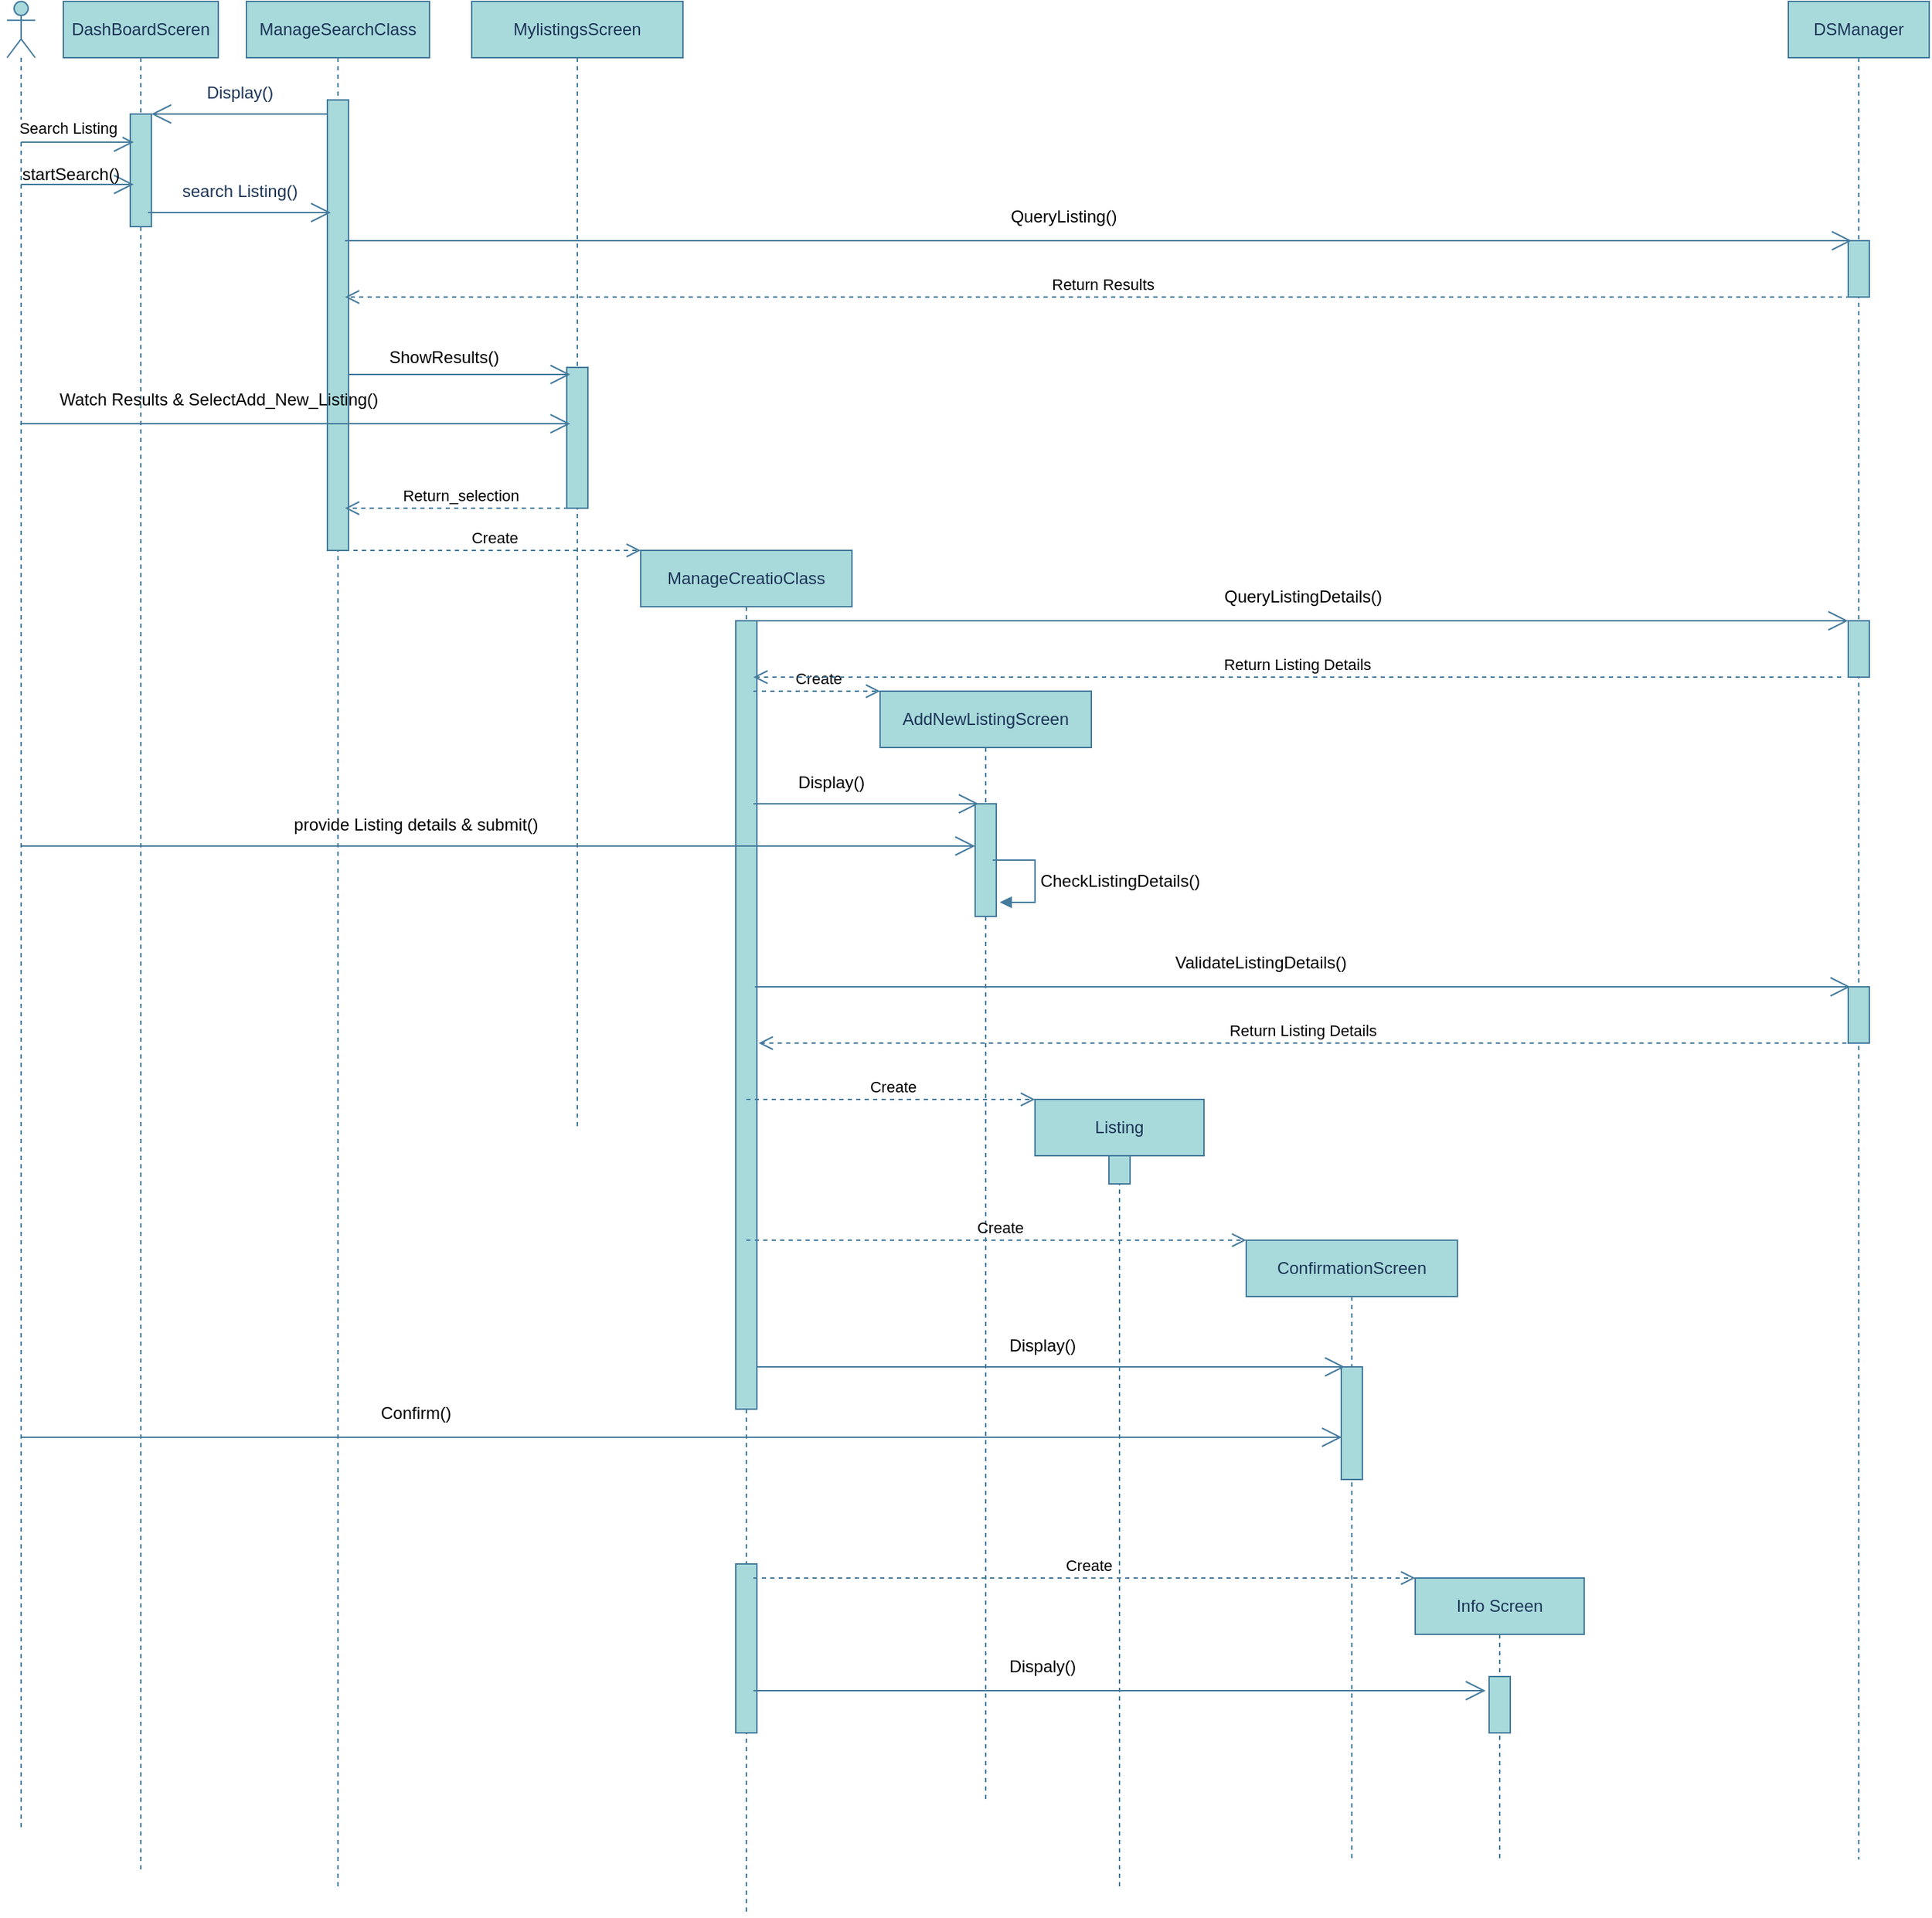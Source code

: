 <mxfile version="26.2.15">
  <diagram name="Page-1" id="OTyQowUpZu3w2dGypzag">
    <mxGraphModel dx="2562" dy="1320" grid="1" gridSize="10" guides="1" tooltips="1" connect="1" arrows="1" fold="1" page="1" pageScale="1" pageWidth="850" pageHeight="1100" math="0" shadow="0">
      <root>
        <mxCell id="0" />
        <mxCell id="1" parent="0" />
        <mxCell id="1cOycNBSY7dRPkyLN_TB-2" value="DashBoardSceren" style="shape=umlLifeline;perimeter=lifelinePerimeter;whiteSpace=wrap;html=1;container=1;dropTarget=0;collapsible=0;recursiveResize=0;outlineConnect=0;portConstraint=eastwest;newEdgeStyle={&quot;curved&quot;:0,&quot;rounded&quot;:0};labelBackgroundColor=none;fillColor=#A8DADC;strokeColor=#457B9D;fontColor=#1D3557;" parent="1" vertex="1">
          <mxGeometry x="50" width="110" height="1330" as="geometry" />
        </mxCell>
        <mxCell id="1cOycNBSY7dRPkyLN_TB-24" value="" style="html=1;points=[[0,0,0,0,5],[0,1,0,0,-5],[1,0,0,0,5],[1,1,0,0,-5]];perimeter=orthogonalPerimeter;outlineConnect=0;targetShapes=umlLifeline;portConstraint=eastwest;newEdgeStyle={&quot;curved&quot;:0,&quot;rounded&quot;:0};labelBackgroundColor=none;fillColor=#A8DADC;strokeColor=#457B9D;fontColor=#1D3557;" parent="1cOycNBSY7dRPkyLN_TB-2" vertex="1">
          <mxGeometry x="47.5" y="80" width="15" height="80" as="geometry" />
        </mxCell>
        <mxCell id="1cOycNBSY7dRPkyLN_TB-3" value="" style="shape=umlLifeline;perimeter=lifelinePerimeter;whiteSpace=wrap;html=1;container=1;dropTarget=0;collapsible=0;recursiveResize=0;outlineConnect=0;portConstraint=eastwest;newEdgeStyle={&quot;curved&quot;:0,&quot;rounded&quot;:0};participant=umlActor;labelBackgroundColor=none;fillColor=#A8DADC;strokeColor=#457B9D;fontColor=#1D3557;" parent="1" vertex="1">
          <mxGeometry x="10" width="20" height="1300" as="geometry" />
        </mxCell>
        <mxCell id="1cOycNBSY7dRPkyLN_TB-4" value="DSManager" style="shape=umlLifeline;perimeter=lifelinePerimeter;whiteSpace=wrap;html=1;container=1;dropTarget=0;collapsible=0;recursiveResize=0;outlineConnect=0;portConstraint=eastwest;newEdgeStyle={&quot;curved&quot;:0,&quot;rounded&quot;:0};labelBackgroundColor=none;fillColor=#A8DADC;strokeColor=#457B9D;fontColor=#1D3557;" parent="1" vertex="1">
          <mxGeometry x="1275" width="100" height="1320" as="geometry" />
        </mxCell>
        <mxCell id="1cOycNBSY7dRPkyLN_TB-5" value="" style="html=1;points=[[0,0,0,0,5],[0,1,0,0,-5],[1,0,0,0,5],[1,1,0,0,-5]];perimeter=orthogonalPerimeter;outlineConnect=0;targetShapes=umlLifeline;portConstraint=eastwest;newEdgeStyle={&quot;curved&quot;:0,&quot;rounded&quot;:0};labelBackgroundColor=none;fillColor=#A8DADC;strokeColor=#457B9D;fontColor=#1D3557;" parent="1cOycNBSY7dRPkyLN_TB-4" vertex="1">
          <mxGeometry x="42.5" y="170" width="15" height="40" as="geometry" />
        </mxCell>
        <mxCell id="vjh0ZyolPzS9bqaiy3-8-3" value="" style="html=1;points=[[0,0,0,0,5],[0,1,0,0,-5],[1,0,0,0,5],[1,1,0,0,-5]];perimeter=orthogonalPerimeter;outlineConnect=0;targetShapes=umlLifeline;portConstraint=eastwest;newEdgeStyle={&quot;curved&quot;:0,&quot;rounded&quot;:0};labelBackgroundColor=none;fillColor=#A8DADC;strokeColor=#457B9D;fontColor=#1D3557;" parent="1cOycNBSY7dRPkyLN_TB-4" vertex="1">
          <mxGeometry x="42.5" y="440" width="15" height="40" as="geometry" />
        </mxCell>
        <mxCell id="vjh0ZyolPzS9bqaiy3-8-13" value="" style="html=1;points=[[0,0,0,0,5],[0,1,0,0,-5],[1,0,0,0,5],[1,1,0,0,-5]];perimeter=orthogonalPerimeter;outlineConnect=0;targetShapes=umlLifeline;portConstraint=eastwest;newEdgeStyle={&quot;curved&quot;:0,&quot;rounded&quot;:0};labelBackgroundColor=none;fillColor=#A8DADC;strokeColor=#457B9D;fontColor=#1D3557;" parent="1cOycNBSY7dRPkyLN_TB-4" vertex="1">
          <mxGeometry x="42.5" y="700" width="15" height="40" as="geometry" />
        </mxCell>
        <mxCell id="1cOycNBSY7dRPkyLN_TB-9" value="ManageSearchClass" style="shape=umlLifeline;perimeter=lifelinePerimeter;whiteSpace=wrap;html=1;container=1;dropTarget=0;collapsible=0;recursiveResize=0;outlineConnect=0;portConstraint=eastwest;newEdgeStyle={&quot;curved&quot;:0,&quot;rounded&quot;:0};labelBackgroundColor=none;fillColor=#A8DADC;strokeColor=#457B9D;fontColor=#1D3557;" parent="1" vertex="1">
          <mxGeometry x="180" width="130" height="1340" as="geometry" />
        </mxCell>
        <mxCell id="1cOycNBSY7dRPkyLN_TB-10" value="" style="html=1;points=[[0,0,0,0,5],[0,1,0,0,-5],[1,0,0,0,5],[1,1,0,0,-5]];perimeter=orthogonalPerimeter;outlineConnect=0;targetShapes=umlLifeline;portConstraint=eastwest;newEdgeStyle={&quot;curved&quot;:0,&quot;rounded&quot;:0};labelBackgroundColor=none;fillColor=#A8DADC;strokeColor=#457B9D;fontColor=#1D3557;fontStyle=1" parent="1cOycNBSY7dRPkyLN_TB-9" vertex="1">
          <mxGeometry x="57.5" y="70" width="15" height="320" as="geometry" />
        </mxCell>
        <mxCell id="1cOycNBSY7dRPkyLN_TB-11" value="ManageCreatioClass" style="shape=umlLifeline;perimeter=lifelinePerimeter;whiteSpace=wrap;html=1;container=1;dropTarget=0;collapsible=0;recursiveResize=0;outlineConnect=0;portConstraint=eastwest;newEdgeStyle={&quot;curved&quot;:0,&quot;rounded&quot;:0};strokeColor=#457B9D;fontColor=#1D3557;fillColor=#A8DADC;" parent="1" vertex="1">
          <mxGeometry x="460" y="390" width="150" height="970" as="geometry" />
        </mxCell>
        <mxCell id="1cOycNBSY7dRPkyLN_TB-12" value="" style="html=1;points=[[0,0,0,0,5],[0,1,0,0,-5],[1,0,0,0,5],[1,1,0,0,-5]];perimeter=orthogonalPerimeter;outlineConnect=0;targetShapes=umlLifeline;portConstraint=eastwest;newEdgeStyle={&quot;curved&quot;:0,&quot;rounded&quot;:0};labelBackgroundColor=none;fillColor=#A8DADC;strokeColor=#457B9D;fontColor=#1D3557;" parent="1cOycNBSY7dRPkyLN_TB-11" vertex="1">
          <mxGeometry x="67.5" y="50" width="15" height="560" as="geometry" />
        </mxCell>
        <mxCell id="vjh0ZyolPzS9bqaiy3-8-18" value="" style="html=1;points=[[0,0,0,0,5],[0,1,0,0,-5],[1,0,0,0,5],[1,1,0,0,-5]];perimeter=orthogonalPerimeter;outlineConnect=0;targetShapes=umlLifeline;portConstraint=eastwest;newEdgeStyle={&quot;curved&quot;:0,&quot;rounded&quot;:0};labelBackgroundColor=none;fillColor=#A8DADC;strokeColor=#457B9D;fontColor=#1D3557;" parent="1cOycNBSY7dRPkyLN_TB-11" vertex="1">
          <mxGeometry x="67.5" y="720" width="15" height="120" as="geometry" />
        </mxCell>
        <mxCell id="1cOycNBSY7dRPkyLN_TB-15" value="MylistingsScreen" style="shape=umlLifeline;perimeter=lifelinePerimeter;whiteSpace=wrap;html=1;container=1;dropTarget=0;collapsible=0;recursiveResize=0;outlineConnect=0;portConstraint=eastwest;newEdgeStyle={&quot;curved&quot;:0,&quot;rounded&quot;:0};strokeColor=#457B9D;fontColor=#1D3557;fillColor=#A8DADC;" parent="1" vertex="1">
          <mxGeometry x="340" width="150" height="800" as="geometry" />
        </mxCell>
        <mxCell id="1cOycNBSY7dRPkyLN_TB-16" value="" style="html=1;points=[[0,0,0,0,5],[0,1,0,0,-5],[1,0,0,0,5],[1,1,0,0,-5]];perimeter=orthogonalPerimeter;outlineConnect=0;targetShapes=umlLifeline;portConstraint=eastwest;newEdgeStyle={&quot;curved&quot;:0,&quot;rounded&quot;:0};labelBackgroundColor=none;fillColor=#A8DADC;strokeColor=#457B9D;fontColor=#1D3557;" parent="1cOycNBSY7dRPkyLN_TB-15" vertex="1">
          <mxGeometry x="67.5" y="260" width="15" height="100" as="geometry" />
        </mxCell>
        <mxCell id="1cOycNBSY7dRPkyLN_TB-19" value="AddNewListingScreen" style="shape=umlLifeline;perimeter=lifelinePerimeter;whiteSpace=wrap;html=1;container=1;dropTarget=0;collapsible=0;recursiveResize=0;outlineConnect=0;portConstraint=eastwest;newEdgeStyle={&quot;curved&quot;:0,&quot;rounded&quot;:0};strokeColor=#457B9D;fontColor=#1D3557;fillColor=#A8DADC;" parent="1" vertex="1">
          <mxGeometry x="630" y="490" width="150" height="790" as="geometry" />
        </mxCell>
        <mxCell id="1cOycNBSY7dRPkyLN_TB-20" value="" style="html=1;points=[[0,0,0,0,5],[0,1,0,0,-5],[1,0,0,0,5],[1,1,0,0,-5]];perimeter=orthogonalPerimeter;outlineConnect=0;targetShapes=umlLifeline;portConstraint=eastwest;newEdgeStyle={&quot;curved&quot;:0,&quot;rounded&quot;:0};labelBackgroundColor=none;fillColor=#A8DADC;strokeColor=#457B9D;fontColor=#1D3557;" parent="1cOycNBSY7dRPkyLN_TB-19" vertex="1">
          <mxGeometry x="67.5" y="80" width="15" height="80" as="geometry" />
        </mxCell>
        <mxCell id="1cOycNBSY7dRPkyLN_TB-21" value="ConfirmationScreen" style="shape=umlLifeline;perimeter=lifelinePerimeter;whiteSpace=wrap;html=1;container=1;dropTarget=0;collapsible=0;recursiveResize=0;outlineConnect=0;portConstraint=eastwest;newEdgeStyle={&quot;curved&quot;:0,&quot;rounded&quot;:0};strokeColor=#457B9D;fontColor=#1D3557;fillColor=#A8DADC;" parent="1" vertex="1">
          <mxGeometry x="890" y="880" width="150" height="440" as="geometry" />
        </mxCell>
        <mxCell id="1cOycNBSY7dRPkyLN_TB-22" value="" style="html=1;points=[[0,0,0,0,5],[0,1,0,0,-5],[1,0,0,0,5],[1,1,0,0,-5]];perimeter=orthogonalPerimeter;outlineConnect=0;targetShapes=umlLifeline;portConstraint=eastwest;newEdgeStyle={&quot;curved&quot;:0,&quot;rounded&quot;:0};labelBackgroundColor=none;fillColor=#A8DADC;strokeColor=#457B9D;fontColor=#1D3557;" parent="1cOycNBSY7dRPkyLN_TB-21" vertex="1">
          <mxGeometry x="67.5" y="90" width="15" height="80" as="geometry" />
        </mxCell>
        <mxCell id="1cOycNBSY7dRPkyLN_TB-25" value="" style="endArrow=open;endFill=1;endSize=12;html=1;rounded=0;labelBackgroundColor=none;fontColor=default;strokeColor=#457B9D;" parent="1" edge="1">
          <mxGeometry width="160" relative="1" as="geometry">
            <mxPoint x="237.5" y="80" as="sourcePoint" />
            <mxPoint x="112.5" y="80" as="targetPoint" />
            <Array as="points">
              <mxPoint x="199.5" y="80" />
              <mxPoint x="149.5" y="80" />
            </Array>
          </mxGeometry>
        </mxCell>
        <mxCell id="1cOycNBSY7dRPkyLN_TB-26" value="Display()" style="text;html=1;align=center;verticalAlign=middle;resizable=0;points=[];autosize=1;strokeColor=none;fillColor=none;labelBackgroundColor=none;fontColor=#1D3557;" parent="1" vertex="1">
          <mxGeometry x="140" y="50" width="70" height="30" as="geometry" />
        </mxCell>
        <mxCell id="1cOycNBSY7dRPkyLN_TB-27" value="" style="endArrow=open;endFill=1;endSize=12;html=1;rounded=0;labelBackgroundColor=none;fontColor=default;strokeColor=#457B9D;" parent="1" edge="1">
          <mxGeometry width="160" relative="1" as="geometry">
            <mxPoint x="110" y="150" as="sourcePoint" />
            <mxPoint x="240" y="150" as="targetPoint" />
            <Array as="points">
              <mxPoint x="150" y="150" />
            </Array>
          </mxGeometry>
        </mxCell>
        <mxCell id="1cOycNBSY7dRPkyLN_TB-28" value="search Listing()" style="text;html=1;align=center;verticalAlign=middle;resizable=0;points=[];autosize=1;strokeColor=none;fillColor=none;fontColor=#1D3557;labelBackgroundColor=none;" parent="1" vertex="1">
          <mxGeometry x="120" y="120" width="110" height="30" as="geometry" />
        </mxCell>
        <mxCell id="1cOycNBSY7dRPkyLN_TB-30" value="" style="endArrow=open;endFill=1;endSize=12;html=1;rounded=0;labelBackgroundColor=none;fontColor=default;strokeColor=#457B9D;" parent="1" edge="1">
          <mxGeometry width="160" relative="1" as="geometry">
            <mxPoint x="20" y="130" as="sourcePoint" />
            <mxPoint x="100" y="130" as="targetPoint" />
            <Array as="points" />
          </mxGeometry>
        </mxCell>
        <mxCell id="1cOycNBSY7dRPkyLN_TB-31" value="" style="endArrow=open;endFill=1;endSize=12;html=1;rounded=0;labelBackgroundColor=none;fontColor=default;strokeColor=#457B9D;" parent="1" edge="1">
          <mxGeometry width="160" relative="1" as="geometry">
            <mxPoint x="20" y="100" as="sourcePoint" />
            <mxPoint x="100" y="100" as="targetPoint" />
            <Array as="points" />
          </mxGeometry>
        </mxCell>
        <mxCell id="1cOycNBSY7dRPkyLN_TB-33" value="Search Listing&lt;span style=&quot;white-space: pre;&quot;&gt;&#x9;&lt;/span&gt;" style="edgeLabel;html=1;align=center;verticalAlign=middle;resizable=0;points=[];" parent="1cOycNBSY7dRPkyLN_TB-31" vertex="1" connectable="0">
          <mxGeometry x="-0.404" relative="1" as="geometry">
            <mxPoint x="11" y="-10" as="offset" />
          </mxGeometry>
        </mxCell>
        <mxCell id="1cOycNBSY7dRPkyLN_TB-32" value="startSearch()" style="text;html=1;align=center;verticalAlign=middle;resizable=0;points=[];autosize=1;strokeColor=none;fillColor=none;" parent="1" vertex="1">
          <mxGeometry x="10" y="108" width="90" height="30" as="geometry" />
        </mxCell>
        <mxCell id="1cOycNBSY7dRPkyLN_TB-34" value="" style="endArrow=open;endFill=1;endSize=12;html=1;rounded=0;labelBackgroundColor=none;fontColor=default;strokeColor=#457B9D;" parent="1" edge="1">
          <mxGeometry width="160" relative="1" as="geometry">
            <mxPoint x="250" y="170" as="sourcePoint" />
            <mxPoint x="1320" y="170" as="targetPoint" />
            <Array as="points">
              <mxPoint x="320" y="170" />
            </Array>
          </mxGeometry>
        </mxCell>
        <mxCell id="1cOycNBSY7dRPkyLN_TB-35" value="QueryListing()" style="text;html=1;align=center;verticalAlign=middle;resizable=0;points=[];autosize=1;strokeColor=none;fillColor=none;" parent="1" vertex="1">
          <mxGeometry x="710" y="138" width="100" height="30" as="geometry" />
        </mxCell>
        <mxCell id="1cOycNBSY7dRPkyLN_TB-36" value="Return Results" style="html=1;verticalAlign=bottom;endArrow=open;dashed=1;endSize=8;curved=0;rounded=0;strokeColor=#457B9D;fontColor=default;labelBackgroundColor=none;" parent="1" edge="1">
          <mxGeometry relative="1" as="geometry">
            <mxPoint x="1325" y="210" as="sourcePoint" />
            <mxPoint x="250" y="210" as="targetPoint" />
          </mxGeometry>
        </mxCell>
        <mxCell id="1cOycNBSY7dRPkyLN_TB-38" value="" style="endArrow=open;endFill=1;endSize=12;html=1;rounded=0;labelBackgroundColor=none;fontColor=default;strokeColor=#457B9D;" parent="1" edge="1">
          <mxGeometry width="160" relative="1" as="geometry">
            <mxPoint x="253" y="265" as="sourcePoint" />
            <mxPoint x="410" y="265" as="targetPoint" />
          </mxGeometry>
        </mxCell>
        <mxCell id="1cOycNBSY7dRPkyLN_TB-40" value="ShowResults()&lt;span style=&quot;color: rgba(0, 0, 0, 0); font-family: monospace; font-size: 0px; text-align: start;&quot;&gt;%3CmxGraphModel%3E%3Croot%3E%3CmxCell%20id%3D%220%22%2F%3E%3CmxCell%20id%3D%221%22%20parent%3D%220%22%2F%3E%3CmxCell%20id%3D%222%22%20value%3D%22Return_selection%22%20style%3D%22html%3D1%3BverticalAlign%3Dbottom%3BendArrow%3Dopen%3Bdashed%3D1%3BendSize%3D8%3Bcurved%3D0%3Brounded%3D0%3BstrokeColor%3D%23457B9D%3BfontColor%3Ddefault%3BlabelBackgroundColor%3Dnone%3B%22%20edge%3D%221%22%20parent%3D%221%22%3E%3CmxGeometry%20relative%3D%221%22%20as%3D%22geometry%22%3E%3CmxPoint%20x%3D%22370%22%20y%3D%22340%22%20as%3D%22sourcePoint%22%2F%3E%3CmxPoint%20x%3D%22250%22%20y%3D%22340%22%20as%3D%22targetPoint%22%2F%3E%3C%2FmxGeometry%3E%3C%2FmxCell%3E%3C%2Froot%3E%3C%2FmxGraphModel%3E&lt;/span&gt;" style="text;html=1;align=center;verticalAlign=middle;resizable=0;points=[];autosize=1;strokeColor=none;fillColor=none;" parent="1" vertex="1">
          <mxGeometry x="270" y="238" width="100" height="30" as="geometry" />
        </mxCell>
        <mxCell id="1cOycNBSY7dRPkyLN_TB-41" value="Return_selection" style="html=1;verticalAlign=bottom;endArrow=open;dashed=1;endSize=8;curved=0;rounded=0;strokeColor=#457B9D;fontColor=default;labelBackgroundColor=none;" parent="1" source="1cOycNBSY7dRPkyLN_TB-15" edge="1">
          <mxGeometry relative="1" as="geometry">
            <mxPoint x="370" y="360" as="sourcePoint" />
            <mxPoint x="250" y="360" as="targetPoint" />
          </mxGeometry>
        </mxCell>
        <mxCell id="1cOycNBSY7dRPkyLN_TB-43" value="" style="endArrow=open;endFill=1;endSize=12;html=1;rounded=0;labelBackgroundColor=none;fontColor=default;strokeColor=#457B9D;" parent="1" edge="1">
          <mxGeometry width="160" relative="1" as="geometry">
            <mxPoint x="19.324" y="300" as="sourcePoint" />
            <mxPoint x="410" y="300" as="targetPoint" />
          </mxGeometry>
        </mxCell>
        <mxCell id="1cOycNBSY7dRPkyLN_TB-45" value="Watch Results &amp;amp; SelectAdd_New_Listing()" style="text;html=1;align=center;verticalAlign=middle;resizable=0;points=[];autosize=1;strokeColor=none;fillColor=none;" parent="1" vertex="1">
          <mxGeometry x="35" y="268" width="250" height="30" as="geometry" />
        </mxCell>
        <mxCell id="1cOycNBSY7dRPkyLN_TB-46" value="Create" style="html=1;verticalAlign=bottom;endArrow=open;dashed=1;endSize=8;curved=0;rounded=0;strokeColor=#457B9D;fontColor=default;labelBackgroundColor=none;" parent="1" edge="1">
          <mxGeometry x="0.01" relative="1" as="geometry">
            <mxPoint x="250" y="390" as="sourcePoint" />
            <mxPoint x="460" y="390" as="targetPoint" />
            <mxPoint as="offset" />
          </mxGeometry>
        </mxCell>
        <mxCell id="1cOycNBSY7dRPkyLN_TB-47" value="Create" style="html=1;verticalAlign=bottom;endArrow=open;dashed=1;endSize=8;curved=0;rounded=0;strokeColor=#457B9D;fontColor=default;labelBackgroundColor=none;" parent="1" edge="1">
          <mxGeometry x="0.01" relative="1" as="geometry">
            <mxPoint x="540" y="490" as="sourcePoint" />
            <mxPoint x="630" y="490" as="targetPoint" />
            <mxPoint as="offset" />
          </mxGeometry>
        </mxCell>
        <mxCell id="1cOycNBSY7dRPkyLN_TB-48" value="" style="endArrow=open;endFill=1;endSize=12;html=1;rounded=0;labelBackgroundColor=none;fontColor=default;strokeColor=#457B9D;entryX=0;entryY=0;entryDx=0;entryDy=5;entryPerimeter=0;" parent="1" edge="1">
          <mxGeometry width="160" relative="1" as="geometry">
            <mxPoint x="19.548" y="600" as="sourcePoint" />
            <mxPoint x="697.5" y="600" as="targetPoint" />
            <Array as="points">
              <mxPoint x="620" y="600" />
            </Array>
          </mxGeometry>
        </mxCell>
        <mxCell id="1cOycNBSY7dRPkyLN_TB-49" value="provide Listing details &amp;amp; submit()" style="text;html=1;align=center;verticalAlign=middle;resizable=0;points=[];autosize=1;strokeColor=none;fillColor=none;" parent="1" vertex="1">
          <mxGeometry x="200" y="570" width="200" height="30" as="geometry" />
        </mxCell>
        <mxCell id="1cOycNBSY7dRPkyLN_TB-51" value="" style="endArrow=open;endFill=1;endSize=12;html=1;rounded=0;strokeColor=#457B9D;fontColor=default;labelBackgroundColor=none;" parent="1" edge="1">
          <mxGeometry width="160" relative="1" as="geometry">
            <mxPoint x="540" y="570" as="sourcePoint" />
            <mxPoint x="700" y="570" as="targetPoint" />
          </mxGeometry>
        </mxCell>
        <mxCell id="1cOycNBSY7dRPkyLN_TB-52" value="Display()" style="text;html=1;align=center;verticalAlign=middle;resizable=0;points=[];autosize=1;strokeColor=none;fillColor=none;" parent="1" vertex="1">
          <mxGeometry x="560" y="540" width="70" height="30" as="geometry" />
        </mxCell>
        <mxCell id="1cOycNBSY7dRPkyLN_TB-58" value="Listing" style="shape=umlLifeline;perimeter=lifelinePerimeter;whiteSpace=wrap;html=1;container=1;dropTarget=0;collapsible=0;recursiveResize=0;outlineConnect=0;portConstraint=eastwest;newEdgeStyle={&quot;curved&quot;:0,&quot;rounded&quot;:0};strokeColor=#457B9D;fontColor=#1D3557;fillColor=#A8DADC;" parent="1" vertex="1">
          <mxGeometry x="740" y="780" width="120" height="560" as="geometry" />
        </mxCell>
        <mxCell id="1cOycNBSY7dRPkyLN_TB-61" value="" style="html=1;points=[[0,0,0,0,5],[0,1,0,0,-5],[1,0,0,0,5],[1,1,0,0,-5]];perimeter=orthogonalPerimeter;outlineConnect=0;targetShapes=umlLifeline;portConstraint=eastwest;newEdgeStyle={&quot;curved&quot;:0,&quot;rounded&quot;:0};labelBackgroundColor=none;fillColor=#A8DADC;strokeColor=#457B9D;fontColor=#1D3557;" parent="1cOycNBSY7dRPkyLN_TB-58" vertex="1">
          <mxGeometry x="52.5" y="40" width="15" height="20" as="geometry" />
        </mxCell>
        <mxCell id="1cOycNBSY7dRPkyLN_TB-62" value="Create" style="html=1;verticalAlign=bottom;endArrow=open;dashed=1;endSize=8;curved=0;rounded=0;strokeColor=#457B9D;fontColor=default;labelBackgroundColor=none;" parent="1" source="1cOycNBSY7dRPkyLN_TB-11" edge="1">
          <mxGeometry x="0.01" relative="1" as="geometry">
            <mxPoint x="650" y="780" as="sourcePoint" />
            <mxPoint x="740" y="780" as="targetPoint" />
            <mxPoint as="offset" />
          </mxGeometry>
        </mxCell>
        <mxCell id="1cOycNBSY7dRPkyLN_TB-64" value="Create" style="html=1;verticalAlign=bottom;endArrow=open;dashed=1;endSize=8;curved=0;rounded=0;strokeColor=#457B9D;fontColor=default;labelBackgroundColor=none;" parent="1" source="1cOycNBSY7dRPkyLN_TB-11" edge="1">
          <mxGeometry x="0.01" relative="1" as="geometry">
            <mxPoint x="800" y="880" as="sourcePoint" />
            <mxPoint x="890" y="880" as="targetPoint" />
            <mxPoint as="offset" />
          </mxGeometry>
        </mxCell>
        <mxCell id="1cOycNBSY7dRPkyLN_TB-65" value="Display()" style="text;html=1;align=center;verticalAlign=middle;resizable=0;points=[];autosize=1;strokeColor=none;fillColor=none;" parent="1" vertex="1">
          <mxGeometry x="710" y="940" width="70" height="30" as="geometry" />
        </mxCell>
        <mxCell id="1cOycNBSY7dRPkyLN_TB-66" value="" style="endArrow=open;endFill=1;endSize=12;html=1;rounded=0;strokeColor=#457B9D;fontColor=default;labelBackgroundColor=none;entryX=0.167;entryY=0;entryDx=0;entryDy=0;entryPerimeter=0;" parent="1" source="1cOycNBSY7dRPkyLN_TB-12" target="1cOycNBSY7dRPkyLN_TB-22" edge="1">
          <mxGeometry width="160" relative="1" as="geometry">
            <mxPoint x="550" y="970" as="sourcePoint" />
            <mxPoint x="953" y="970" as="targetPoint" />
          </mxGeometry>
        </mxCell>
        <mxCell id="1cOycNBSY7dRPkyLN_TB-67" value="" style="endArrow=open;endFill=1;endSize=12;html=1;rounded=0;labelBackgroundColor=none;fontColor=default;strokeColor=#457B9D;entryX=0;entryY=0;entryDx=0;entryDy=5;entryPerimeter=0;" parent="1" source="1cOycNBSY7dRPkyLN_TB-3" edge="1">
          <mxGeometry width="160" relative="1" as="geometry">
            <mxPoint x="279.998" y="1020" as="sourcePoint" />
            <mxPoint x="957.95" y="1020" as="targetPoint" />
            <Array as="points">
              <mxPoint x="880.45" y="1020" />
            </Array>
          </mxGeometry>
        </mxCell>
        <mxCell id="1cOycNBSY7dRPkyLN_TB-68" value="Confirm()" style="text;html=1;align=center;verticalAlign=middle;resizable=0;points=[];autosize=1;strokeColor=none;fillColor=none;" parent="1" vertex="1">
          <mxGeometry x="265" y="988" width="70" height="30" as="geometry" />
        </mxCell>
        <mxCell id="vjh0ZyolPzS9bqaiy3-8-2" value="" style="endArrow=open;endFill=1;endSize=12;html=1;rounded=0;labelBackgroundColor=none;fontColor=default;strokeColor=#457B9D;" parent="1" target="vjh0ZyolPzS9bqaiy3-8-3" edge="1">
          <mxGeometry width="160" relative="1" as="geometry">
            <mxPoint x="540.004" y="440" as="sourcePoint" />
            <mxPoint x="930.68" y="440" as="targetPoint" />
          </mxGeometry>
        </mxCell>
        <mxCell id="vjh0ZyolPzS9bqaiy3-8-4" value="QueryListingDetails()" style="text;html=1;align=center;verticalAlign=middle;resizable=0;points=[];autosize=1;strokeColor=none;fillColor=none;" parent="1" vertex="1">
          <mxGeometry x="860" y="408" width="140" height="30" as="geometry" />
        </mxCell>
        <mxCell id="vjh0ZyolPzS9bqaiy3-8-5" value="Return Listing Details" style="html=1;verticalAlign=bottom;endArrow=open;dashed=1;endSize=8;curved=0;rounded=0;strokeColor=#457B9D;fontColor=default;labelBackgroundColor=none;" parent="1" edge="1">
          <mxGeometry relative="1" as="geometry">
            <mxPoint x="1312.5" y="480" as="sourcePoint" />
            <mxPoint x="540" y="480" as="targetPoint" />
          </mxGeometry>
        </mxCell>
        <mxCell id="vjh0ZyolPzS9bqaiy3-8-11" value="" style="html=1;align=left;spacingLeft=2;endArrow=block;rounded=0;edgeStyle=orthogonalEdgeStyle;curved=0;rounded=0;strokeColor=#457B9D;fontColor=default;labelBackgroundColor=none;" parent="1" edge="1">
          <mxGeometry x="-0.294" y="58" relative="1" as="geometry">
            <mxPoint x="710" y="610" as="sourcePoint" />
            <Array as="points">
              <mxPoint x="740" y="640" />
            </Array>
            <mxPoint x="-8" y="-30" as="offset" />
            <mxPoint x="715" y="640" as="targetPoint" />
          </mxGeometry>
        </mxCell>
        <mxCell id="vjh0ZyolPzS9bqaiy3-8-12" value="CheckListingDetails()" style="text;html=1;align=center;verticalAlign=middle;resizable=0;points=[];autosize=1;strokeColor=none;fillColor=none;" parent="1" vertex="1">
          <mxGeometry x="730" y="610" width="140" height="30" as="geometry" />
        </mxCell>
        <mxCell id="vjh0ZyolPzS9bqaiy3-8-14" value="" style="endArrow=open;endFill=1;endSize=12;html=1;rounded=0;labelBackgroundColor=none;fontColor=default;strokeColor=#457B9D;" parent="1" edge="1">
          <mxGeometry width="160" relative="1" as="geometry">
            <mxPoint x="541.004" y="700" as="sourcePoint" />
            <mxPoint x="1319" y="700" as="targetPoint" />
          </mxGeometry>
        </mxCell>
        <mxCell id="vjh0ZyolPzS9bqaiy3-8-15" value="ValidateListingDetails()" style="text;html=1;align=center;verticalAlign=middle;resizable=0;points=[];autosize=1;strokeColor=none;fillColor=none;" parent="1" vertex="1">
          <mxGeometry x="825" y="668" width="150" height="30" as="geometry" />
        </mxCell>
        <mxCell id="vjh0ZyolPzS9bqaiy3-8-16" value="Return Listing Details" style="html=1;verticalAlign=bottom;endArrow=open;dashed=1;endSize=8;curved=0;rounded=0;strokeColor=#457B9D;fontColor=default;labelBackgroundColor=none;" parent="1" edge="1">
          <mxGeometry relative="1" as="geometry">
            <mxPoint x="1316.25" y="740" as="sourcePoint" />
            <mxPoint x="543.75" y="740" as="targetPoint" />
          </mxGeometry>
        </mxCell>
        <mxCell id="vjh0ZyolPzS9bqaiy3-8-19" value="Info Screen" style="shape=umlLifeline;perimeter=lifelinePerimeter;whiteSpace=wrap;html=1;container=1;dropTarget=0;collapsible=0;recursiveResize=0;outlineConnect=0;portConstraint=eastwest;newEdgeStyle={&quot;curved&quot;:0,&quot;rounded&quot;:0};strokeColor=#457B9D;fontColor=#1D3557;fillColor=#A8DADC;" parent="1" vertex="1">
          <mxGeometry x="1010" y="1120" width="120" height="200" as="geometry" />
        </mxCell>
        <mxCell id="vjh0ZyolPzS9bqaiy3-8-20" value="" style="html=1;points=[[0,0,0,0,5],[0,1,0,0,-5],[1,0,0,0,5],[1,1,0,0,-5]];perimeter=orthogonalPerimeter;outlineConnect=0;targetShapes=umlLifeline;portConstraint=eastwest;newEdgeStyle={&quot;curved&quot;:0,&quot;rounded&quot;:0};labelBackgroundColor=none;fillColor=#A8DADC;strokeColor=#457B9D;fontColor=#1D3557;" parent="vjh0ZyolPzS9bqaiy3-8-19" vertex="1">
          <mxGeometry x="52.5" y="70" width="15" height="40" as="geometry" />
        </mxCell>
        <mxCell id="vjh0ZyolPzS9bqaiy3-8-23" value="Create" style="html=1;verticalAlign=bottom;endArrow=open;dashed=1;endSize=8;curved=0;rounded=0;strokeColor=#457B9D;fontColor=default;labelBackgroundColor=none;" parent="1" edge="1">
          <mxGeometry x="0.01" relative="1" as="geometry">
            <mxPoint x="540" y="1120" as="sourcePoint" />
            <mxPoint x="1010" y="1120" as="targetPoint" />
            <mxPoint as="offset" />
          </mxGeometry>
        </mxCell>
        <mxCell id="vjh0ZyolPzS9bqaiy3-8-24" value="" style="endArrow=open;endFill=1;endSize=12;html=1;rounded=0;strokeColor=#457B9D;fontColor=default;labelBackgroundColor=none;" parent="1" edge="1">
          <mxGeometry width="160" relative="1" as="geometry">
            <mxPoint x="540" y="1200" as="sourcePoint" />
            <mxPoint x="1060" y="1200" as="targetPoint" />
          </mxGeometry>
        </mxCell>
        <mxCell id="vjh0ZyolPzS9bqaiy3-8-25" value="Dispaly()" style="text;html=1;align=center;verticalAlign=middle;resizable=0;points=[];autosize=1;strokeColor=none;fillColor=none;" parent="1" vertex="1">
          <mxGeometry x="710" y="1168" width="70" height="30" as="geometry" />
        </mxCell>
      </root>
    </mxGraphModel>
  </diagram>
</mxfile>
